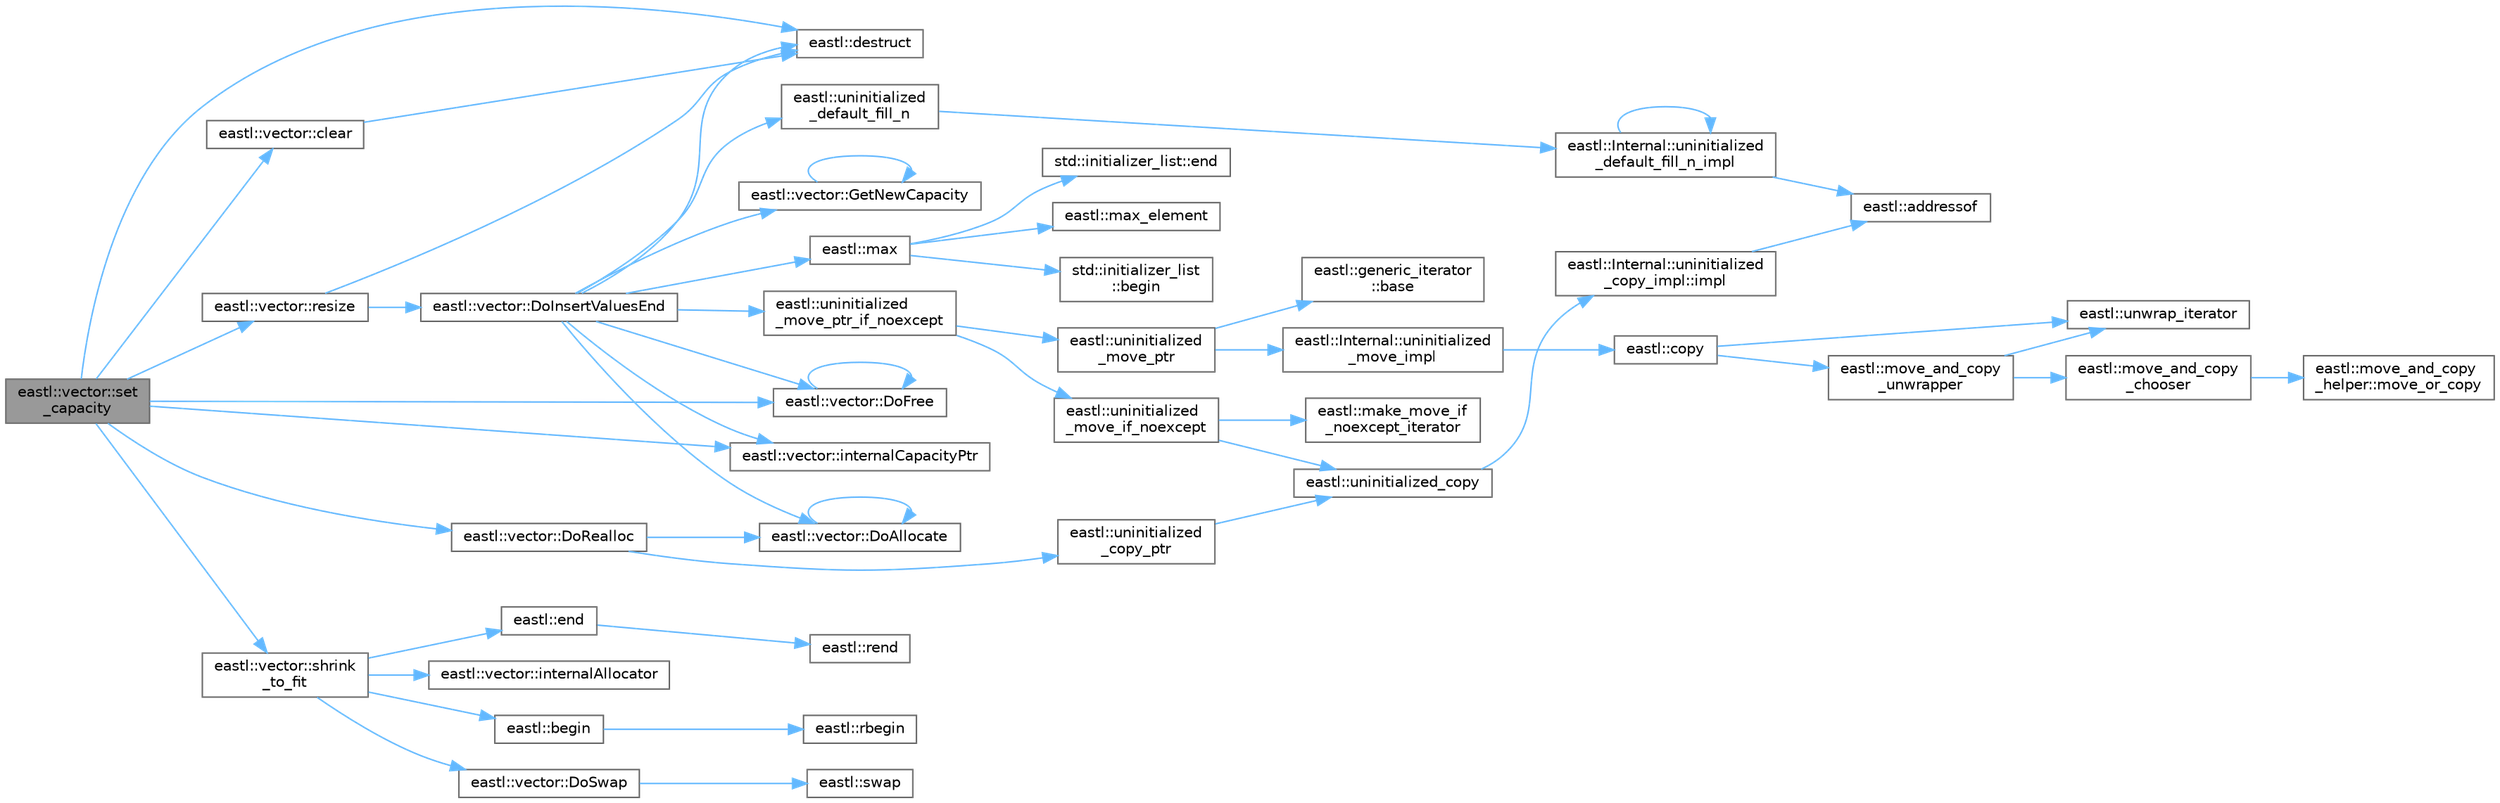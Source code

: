 digraph "eastl::vector::set_capacity"
{
 // LATEX_PDF_SIZE
  bgcolor="transparent";
  edge [fontname=Helvetica,fontsize=10,labelfontname=Helvetica,labelfontsize=10];
  node [fontname=Helvetica,fontsize=10,shape=box,height=0.2,width=0.4];
  rankdir="LR";
  Node1 [id="Node000001",label="eastl::vector::set\l_capacity",height=0.2,width=0.4,color="gray40", fillcolor="grey60", style="filled", fontcolor="black",tooltip=" "];
  Node1 -> Node2 [id="edge52_Node000001_Node000002",color="steelblue1",style="solid",tooltip=" "];
  Node2 [id="Node000002",label="eastl::vector::clear",height=0.2,width=0.4,color="grey40", fillcolor="white", style="filled",URL="$classeastl_1_1vector.html#a4e204764dd54a312043ce01e5bb839c6",tooltip=" "];
  Node2 -> Node3 [id="edge53_Node000002_Node000003",color="steelblue1",style="solid",tooltip=" "];
  Node3 [id="Node000003",label="eastl::destruct",height=0.2,width=0.4,color="grey40", fillcolor="white", style="filled",URL="$namespaceeastl.html#abad37b6015ebddc85d5e9f116823805e",tooltip=" "];
  Node1 -> Node3 [id="edge54_Node000001_Node000003",color="steelblue1",style="solid",tooltip=" "];
  Node1 -> Node4 [id="edge55_Node000001_Node000004",color="steelblue1",style="solid",tooltip=" "];
  Node4 [id="Node000004",label="eastl::vector::DoFree",height=0.2,width=0.4,color="grey40", fillcolor="white", style="filled",URL="$classeastl_1_1vector.html#aa41fe50171e92b7c29ac9597ae0dab3d",tooltip=" "];
  Node4 -> Node4 [id="edge56_Node000004_Node000004",color="steelblue1",style="solid",tooltip=" "];
  Node1 -> Node5 [id="edge57_Node000001_Node000005",color="steelblue1",style="solid",tooltip=" "];
  Node5 [id="Node000005",label="eastl::vector::DoRealloc",height=0.2,width=0.4,color="grey40", fillcolor="white", style="filled",URL="$classeastl_1_1vector.html#ab5d95e92d01bd727a95b4d0a7a5906d6",tooltip=" "];
  Node5 -> Node6 [id="edge58_Node000005_Node000006",color="steelblue1",style="solid",tooltip=" "];
  Node6 [id="Node000006",label="eastl::vector::DoAllocate",height=0.2,width=0.4,color="grey40", fillcolor="white", style="filled",URL="$classeastl_1_1vector.html#ad21e0765046935a6d831f73bbd4e663f",tooltip=" "];
  Node6 -> Node6 [id="edge59_Node000006_Node000006",color="steelblue1",style="solid",tooltip=" "];
  Node5 -> Node7 [id="edge60_Node000005_Node000007",color="steelblue1",style="solid",tooltip=" "];
  Node7 [id="Node000007",label="eastl::uninitialized\l_copy_ptr",height=0.2,width=0.4,color="grey40", fillcolor="white", style="filled",URL="$namespaceeastl.html#ae8523726c465e795f5b07c6fd8594257",tooltip=" "];
  Node7 -> Node8 [id="edge61_Node000007_Node000008",color="steelblue1",style="solid",tooltip=" "];
  Node8 [id="Node000008",label="eastl::uninitialized_copy",height=0.2,width=0.4,color="grey40", fillcolor="white", style="filled",URL="$namespaceeastl.html#a8fbae45eba1ae51d58a8f1e701287e7e",tooltip=" "];
  Node8 -> Node9 [id="edge62_Node000008_Node000009",color="steelblue1",style="solid",tooltip=" "];
  Node9 [id="Node000009",label="eastl::Internal::uninitialized\l_copy_impl::impl",height=0.2,width=0.4,color="grey40", fillcolor="white", style="filled",URL="$structeastl_1_1_internal_1_1uninitialized__copy__impl.html#a19d3afee35d55d882ff56d1ecbb5b6de",tooltip=" "];
  Node9 -> Node10 [id="edge63_Node000009_Node000010",color="steelblue1",style="solid",tooltip=" "];
  Node10 [id="Node000010",label="eastl::addressof",height=0.2,width=0.4,color="grey40", fillcolor="white", style="filled",URL="$namespaceeastl.html#a647701874f427998c0c9aa5cba5a8d24",tooltip=" "];
  Node1 -> Node11 [id="edge64_Node000001_Node000011",color="steelblue1",style="solid",tooltip=" "];
  Node11 [id="Node000011",label="eastl::vector::internalCapacityPtr",height=0.2,width=0.4,color="grey40", fillcolor="white", style="filled",URL="$classeastl_1_1vector.html#ae9f7a80149a259ac506fd513bc213dd0",tooltip=" "];
  Node1 -> Node12 [id="edge65_Node000001_Node000012",color="steelblue1",style="solid",tooltip=" "];
  Node12 [id="Node000012",label="eastl::vector::resize",height=0.2,width=0.4,color="grey40", fillcolor="white", style="filled",URL="$classeastl_1_1vector.html#a679a1bc0894671c186726dfb92a9893b",tooltip=" "];
  Node12 -> Node3 [id="edge66_Node000012_Node000003",color="steelblue1",style="solid",tooltip=" "];
  Node12 -> Node13 [id="edge67_Node000012_Node000013",color="steelblue1",style="solid",tooltip=" "];
  Node13 [id="Node000013",label="eastl::vector::DoInsertValuesEnd",height=0.2,width=0.4,color="grey40", fillcolor="white", style="filled",URL="$classeastl_1_1vector.html#a2a672fd79c815fc26c80bb4311b40b74",tooltip=" "];
  Node13 -> Node3 [id="edge68_Node000013_Node000003",color="steelblue1",style="solid",tooltip=" "];
  Node13 -> Node6 [id="edge69_Node000013_Node000006",color="steelblue1",style="solid",tooltip=" "];
  Node13 -> Node4 [id="edge70_Node000013_Node000004",color="steelblue1",style="solid",tooltip=" "];
  Node13 -> Node14 [id="edge71_Node000013_Node000014",color="steelblue1",style="solid",tooltip=" "];
  Node14 [id="Node000014",label="eastl::vector::GetNewCapacity",height=0.2,width=0.4,color="grey40", fillcolor="white", style="filled",URL="$classeastl_1_1vector.html#a0c2b416c12ccd953e24563365f734f39",tooltip=" "];
  Node14 -> Node14 [id="edge72_Node000014_Node000014",color="steelblue1",style="solid",tooltip=" "];
  Node13 -> Node11 [id="edge73_Node000013_Node000011",color="steelblue1",style="solid",tooltip=" "];
  Node13 -> Node15 [id="edge74_Node000013_Node000015",color="steelblue1",style="solid",tooltip=" "];
  Node15 [id="Node000015",label="eastl::max",height=0.2,width=0.4,color="grey40", fillcolor="white", style="filled",URL="$namespaceeastl.html#a28d9f497298ddf4db14c4edd04755723",tooltip=" "];
  Node15 -> Node16 [id="edge75_Node000015_Node000016",color="steelblue1",style="solid",tooltip=" "];
  Node16 [id="Node000016",label="std::initializer_list\l::begin",height=0.2,width=0.4,color="grey40", fillcolor="white", style="filled",URL="$classstd_1_1initializer__list.html#a9764f0e67f30359f99762af6f8c2e401",tooltip=" "];
  Node15 -> Node17 [id="edge76_Node000015_Node000017",color="steelblue1",style="solid",tooltip=" "];
  Node17 [id="Node000017",label="std::initializer_list::end",height=0.2,width=0.4,color="grey40", fillcolor="white", style="filled",URL="$classstd_1_1initializer__list.html#ae81976034149945787979d065b5bbbec",tooltip=" "];
  Node15 -> Node18 [id="edge77_Node000015_Node000018",color="steelblue1",style="solid",tooltip=" "];
  Node18 [id="Node000018",label="eastl::max_element",height=0.2,width=0.4,color="grey40", fillcolor="white", style="filled",URL="$namespaceeastl.html#a67790e525d03d82f4fd8192be39c6ac4",tooltip=" "];
  Node13 -> Node19 [id="edge78_Node000013_Node000019",color="steelblue1",style="solid",tooltip=" "];
  Node19 [id="Node000019",label="eastl::uninitialized\l_default_fill_n",height=0.2,width=0.4,color="grey40", fillcolor="white", style="filled",URL="$namespaceeastl.html#a74435f751efc9b65ff2b02593635f0f7",tooltip=" "];
  Node19 -> Node20 [id="edge79_Node000019_Node000020",color="steelblue1",style="solid",tooltip=" "];
  Node20 [id="Node000020",label="eastl::Internal::uninitialized\l_default_fill_n_impl",height=0.2,width=0.4,color="grey40", fillcolor="white", style="filled",URL="$namespaceeastl_1_1_internal.html#ac9221bc81db992c96c9a0b1a22c1d9a7",tooltip=" "];
  Node20 -> Node10 [id="edge80_Node000020_Node000010",color="steelblue1",style="solid",tooltip=" "];
  Node20 -> Node20 [id="edge81_Node000020_Node000020",color="steelblue1",style="solid",tooltip=" "];
  Node13 -> Node21 [id="edge82_Node000013_Node000021",color="steelblue1",style="solid",tooltip=" "];
  Node21 [id="Node000021",label="eastl::uninitialized\l_move_ptr_if_noexcept",height=0.2,width=0.4,color="grey40", fillcolor="white", style="filled",URL="$namespaceeastl.html#a690f7111bdfc21367b332682116d5147",tooltip=" "];
  Node21 -> Node22 [id="edge83_Node000021_Node000022",color="steelblue1",style="solid",tooltip=" "];
  Node22 [id="Node000022",label="eastl::uninitialized\l_move_if_noexcept",height=0.2,width=0.4,color="grey40", fillcolor="white", style="filled",URL="$namespaceeastl.html#a0d53e3f0d385ed2affb6e55b91ca27c1",tooltip=" "];
  Node22 -> Node23 [id="edge84_Node000022_Node000023",color="steelblue1",style="solid",tooltip=" "];
  Node23 [id="Node000023",label="eastl::make_move_if\l_noexcept_iterator",height=0.2,width=0.4,color="grey40", fillcolor="white", style="filled",URL="$namespaceeastl.html#a222ebe5e304f7c8ec34c244b3e1b5b37",tooltip=" "];
  Node22 -> Node8 [id="edge85_Node000022_Node000008",color="steelblue1",style="solid",tooltip=" "];
  Node21 -> Node24 [id="edge86_Node000021_Node000024",color="steelblue1",style="solid",tooltip=" "];
  Node24 [id="Node000024",label="eastl::uninitialized\l_move_ptr",height=0.2,width=0.4,color="grey40", fillcolor="white", style="filled",URL="$namespaceeastl.html#a76265465aaa3250193df2989fa8510c3",tooltip=" "];
  Node24 -> Node25 [id="edge87_Node000024_Node000025",color="steelblue1",style="solid",tooltip=" "];
  Node25 [id="Node000025",label="eastl::generic_iterator\l::base",height=0.2,width=0.4,color="grey40", fillcolor="white", style="filled",URL="$classeastl_1_1generic__iterator.html#ac1625ac7a8793136159abac2415d8153",tooltip=" "];
  Node24 -> Node26 [id="edge88_Node000024_Node000026",color="steelblue1",style="solid",tooltip=" "];
  Node26 [id="Node000026",label="eastl::Internal::uninitialized\l_move_impl",height=0.2,width=0.4,color="grey40", fillcolor="white", style="filled",URL="$namespaceeastl_1_1_internal.html#a6944a12c50c03d2a90c0b7289a35e272",tooltip=" "];
  Node26 -> Node27 [id="edge89_Node000026_Node000027",color="steelblue1",style="solid",tooltip=" "];
  Node27 [id="Node000027",label="eastl::copy",height=0.2,width=0.4,color="grey40", fillcolor="white", style="filled",URL="$namespaceeastl.html#a3df94cc41821710012e6719792d30db3",tooltip=" "];
  Node27 -> Node28 [id="edge90_Node000027_Node000028",color="steelblue1",style="solid",tooltip=" "];
  Node28 [id="Node000028",label="eastl::move_and_copy\l_unwrapper",height=0.2,width=0.4,color="grey40", fillcolor="white", style="filled",URL="$namespaceeastl.html#a661e609e51ae177a723acb076d9fcb52",tooltip=" "];
  Node28 -> Node29 [id="edge91_Node000028_Node000029",color="steelblue1",style="solid",tooltip=" "];
  Node29 [id="Node000029",label="eastl::move_and_copy\l_chooser",height=0.2,width=0.4,color="grey40", fillcolor="white", style="filled",URL="$namespaceeastl.html#a69a59b58a0b86c06c81fd89a94cff90d",tooltip=" "];
  Node29 -> Node30 [id="edge92_Node000029_Node000030",color="steelblue1",style="solid",tooltip=" "];
  Node30 [id="Node000030",label="eastl::move_and_copy\l_helper::move_or_copy",height=0.2,width=0.4,color="grey40", fillcolor="white", style="filled",URL="$structeastl_1_1move__and__copy__helper.html#aa9de7d135fbe5ddb02a94513283cf77b",tooltip=" "];
  Node28 -> Node31 [id="edge93_Node000028_Node000031",color="steelblue1",style="solid",tooltip=" "];
  Node31 [id="Node000031",label="eastl::unwrap_iterator",height=0.2,width=0.4,color="grey40", fillcolor="white", style="filled",URL="$namespaceeastl.html#a82f343209a121c16468a124327e2d303",tooltip=" "];
  Node27 -> Node31 [id="edge94_Node000027_Node000031",color="steelblue1",style="solid",tooltip=" "];
  Node1 -> Node32 [id="edge95_Node000001_Node000032",color="steelblue1",style="solid",tooltip=" "];
  Node32 [id="Node000032",label="eastl::vector::shrink\l_to_fit",height=0.2,width=0.4,color="grey40", fillcolor="white", style="filled",URL="$classeastl_1_1vector.html#a76b9159799767be6591219e4af626d86",tooltip=" "];
  Node32 -> Node33 [id="edge96_Node000032_Node000033",color="steelblue1",style="solid",tooltip=" "];
  Node33 [id="Node000033",label="eastl::begin",height=0.2,width=0.4,color="grey40", fillcolor="white", style="filled",URL="$namespaceeastl.html#a5416077556bbc43ecf1cdbab7b44c386",tooltip=" "];
  Node33 -> Node34 [id="edge97_Node000033_Node000034",color="steelblue1",style="solid",tooltip=" "];
  Node34 [id="Node000034",label="eastl::rbegin",height=0.2,width=0.4,color="grey40", fillcolor="white", style="filled",URL="$namespaceeastl.html#a9ba06f406320b604f73c79812da2e3c4",tooltip=" "];
  Node32 -> Node35 [id="edge98_Node000032_Node000035",color="steelblue1",style="solid",tooltip=" "];
  Node35 [id="Node000035",label="eastl::vector::DoSwap",height=0.2,width=0.4,color="grey40", fillcolor="white", style="filled",URL="$classeastl_1_1vector.html#abc7195e45f36bbfc213e10086dc2f6cc",tooltip=" "];
  Node35 -> Node36 [id="edge99_Node000035_Node000036",color="steelblue1",style="solid",tooltip=" "];
  Node36 [id="Node000036",label="eastl::swap",height=0.2,width=0.4,color="grey40", fillcolor="white", style="filled",URL="$namespaceeastl.html#a98898432a5e178e354c5af6abeb58f8b",tooltip=" "];
  Node32 -> Node37 [id="edge100_Node000032_Node000037",color="steelblue1",style="solid",tooltip=" "];
  Node37 [id="Node000037",label="eastl::end",height=0.2,width=0.4,color="grey40", fillcolor="white", style="filled",URL="$namespaceeastl.html#a015a7329c4b84d454b87496532739b69",tooltip=" "];
  Node37 -> Node38 [id="edge101_Node000037_Node000038",color="steelblue1",style="solid",tooltip=" "];
  Node38 [id="Node000038",label="eastl::rend",height=0.2,width=0.4,color="grey40", fillcolor="white", style="filled",URL="$namespaceeastl.html#ac08b3f3f0eb349df6dc6475d5c8df724",tooltip=" "];
  Node32 -> Node39 [id="edge102_Node000032_Node000039",color="steelblue1",style="solid",tooltip=" "];
  Node39 [id="Node000039",label="eastl::vector::internalAllocator",height=0.2,width=0.4,color="grey40", fillcolor="white", style="filled",URL="$classeastl_1_1vector.html#aae15a86c95ff95a5cfbb44ca98ce755e",tooltip=" "];
}
